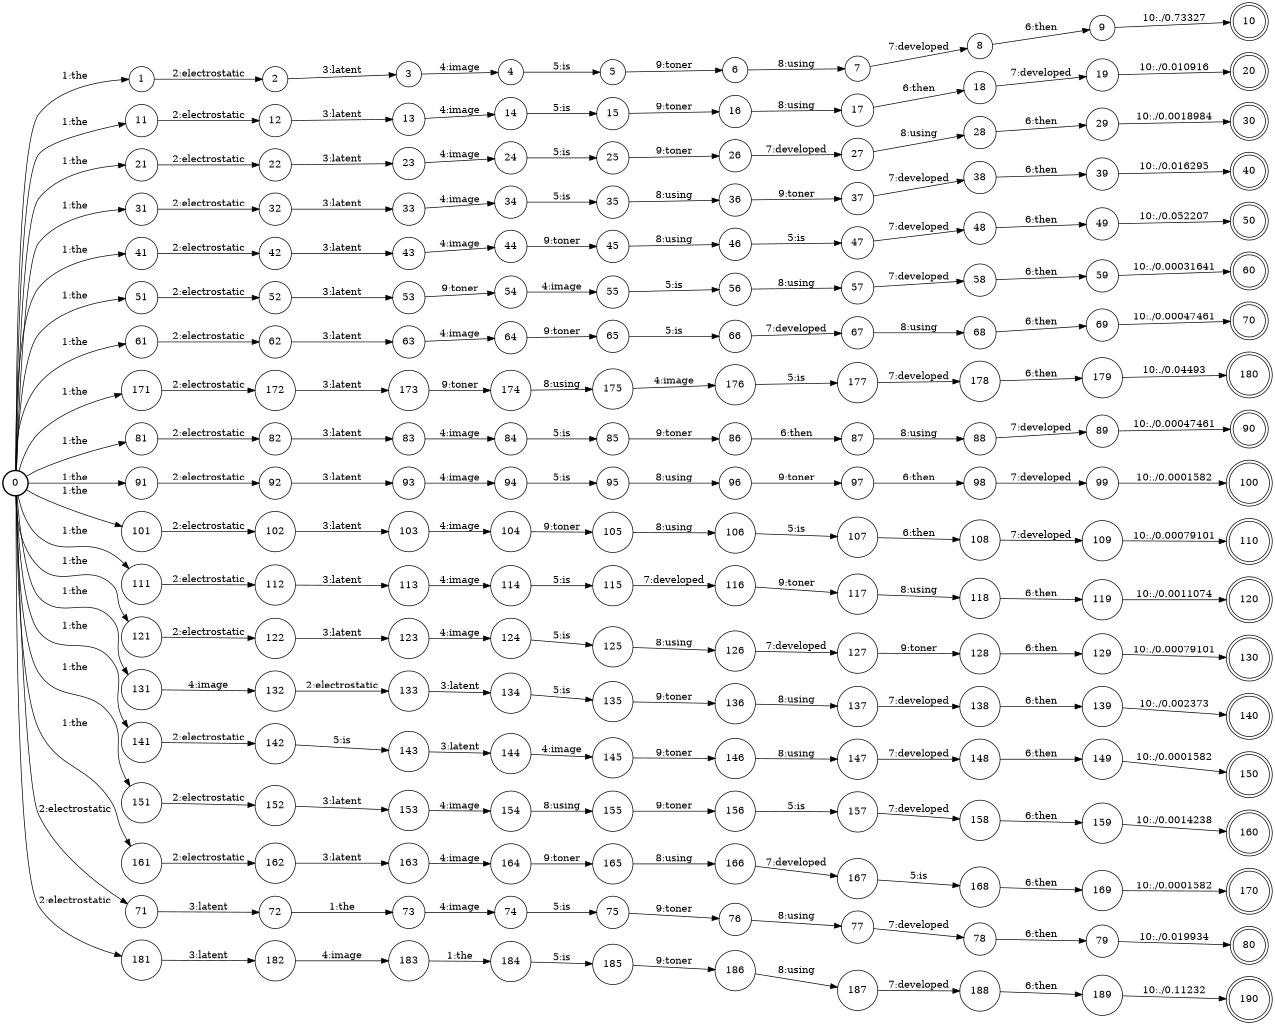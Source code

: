 digraph FST {
rankdir = LR;
size = "8.5,11";
label = "";
center = 1;
orientation = Portrait;
ranksep = "0.4";
nodesep = "0.25";
0 [label = "0", shape = circle, style = bold, fontsize = 14]
	0 -> 1 [label = "1:the", fontsize = 14];
	0 -> 11 [label = "1:the", fontsize = 14];
	0 -> 21 [label = "1:the", fontsize = 14];
	0 -> 31 [label = "1:the", fontsize = 14];
	0 -> 41 [label = "1:the", fontsize = 14];
	0 -> 51 [label = "1:the", fontsize = 14];
	0 -> 61 [label = "1:the", fontsize = 14];
	0 -> 171 [label = "1:the", fontsize = 14];
	0 -> 81 [label = "1:the", fontsize = 14];
	0 -> 91 [label = "1:the", fontsize = 14];
	0 -> 101 [label = "1:the", fontsize = 14];
	0 -> 111 [label = "1:the", fontsize = 14];
	0 -> 121 [label = "1:the", fontsize = 14];
	0 -> 131 [label = "1:the", fontsize = 14];
	0 -> 141 [label = "1:the", fontsize = 14];
	0 -> 151 [label = "1:the", fontsize = 14];
	0 -> 161 [label = "1:the", fontsize = 14];
	0 -> 71 [label = "2:electrostatic", fontsize = 14];
	0 -> 181 [label = "2:electrostatic", fontsize = 14];
1 [label = "1", shape = circle, style = solid, fontsize = 14]
	1 -> 2 [label = "2:electrostatic", fontsize = 14];
2 [label = "2", shape = circle, style = solid, fontsize = 14]
	2 -> 3 [label = "3:latent", fontsize = 14];
3 [label = "3", shape = circle, style = solid, fontsize = 14]
	3 -> 4 [label = "4:image", fontsize = 14];
4 [label = "4", shape = circle, style = solid, fontsize = 14]
	4 -> 5 [label = "5:is", fontsize = 14];
5 [label = "5", shape = circle, style = solid, fontsize = 14]
	5 -> 6 [label = "9:toner", fontsize = 14];
6 [label = "6", shape = circle, style = solid, fontsize = 14]
	6 -> 7 [label = "8:using", fontsize = 14];
7 [label = "7", shape = circle, style = solid, fontsize = 14]
	7 -> 8 [label = "7:developed", fontsize = 14];
8 [label = "8", shape = circle, style = solid, fontsize = 14]
	8 -> 9 [label = "6:then", fontsize = 14];
9 [label = "9", shape = circle, style = solid, fontsize = 14]
	9 -> 10 [label = "10:./0.73327", fontsize = 14];
10 [label = "10", shape = doublecircle, style = solid, fontsize = 14]
11 [label = "11", shape = circle, style = solid, fontsize = 14]
	11 -> 12 [label = "2:electrostatic", fontsize = 14];
12 [label = "12", shape = circle, style = solid, fontsize = 14]
	12 -> 13 [label = "3:latent", fontsize = 14];
13 [label = "13", shape = circle, style = solid, fontsize = 14]
	13 -> 14 [label = "4:image", fontsize = 14];
14 [label = "14", shape = circle, style = solid, fontsize = 14]
	14 -> 15 [label = "5:is", fontsize = 14];
15 [label = "15", shape = circle, style = solid, fontsize = 14]
	15 -> 16 [label = "9:toner", fontsize = 14];
16 [label = "16", shape = circle, style = solid, fontsize = 14]
	16 -> 17 [label = "8:using", fontsize = 14];
17 [label = "17", shape = circle, style = solid, fontsize = 14]
	17 -> 18 [label = "6:then", fontsize = 14];
18 [label = "18", shape = circle, style = solid, fontsize = 14]
	18 -> 19 [label = "7:developed", fontsize = 14];
19 [label = "19", shape = circle, style = solid, fontsize = 14]
	19 -> 20 [label = "10:./0.010916", fontsize = 14];
20 [label = "20", shape = doublecircle, style = solid, fontsize = 14]
21 [label = "21", shape = circle, style = solid, fontsize = 14]
	21 -> 22 [label = "2:electrostatic", fontsize = 14];
22 [label = "22", shape = circle, style = solid, fontsize = 14]
	22 -> 23 [label = "3:latent", fontsize = 14];
23 [label = "23", shape = circle, style = solid, fontsize = 14]
	23 -> 24 [label = "4:image", fontsize = 14];
24 [label = "24", shape = circle, style = solid, fontsize = 14]
	24 -> 25 [label = "5:is", fontsize = 14];
25 [label = "25", shape = circle, style = solid, fontsize = 14]
	25 -> 26 [label = "9:toner", fontsize = 14];
26 [label = "26", shape = circle, style = solid, fontsize = 14]
	26 -> 27 [label = "7:developed", fontsize = 14];
27 [label = "27", shape = circle, style = solid, fontsize = 14]
	27 -> 28 [label = "8:using", fontsize = 14];
28 [label = "28", shape = circle, style = solid, fontsize = 14]
	28 -> 29 [label = "6:then", fontsize = 14];
29 [label = "29", shape = circle, style = solid, fontsize = 14]
	29 -> 30 [label = "10:./0.0018984", fontsize = 14];
30 [label = "30", shape = doublecircle, style = solid, fontsize = 14]
31 [label = "31", shape = circle, style = solid, fontsize = 14]
	31 -> 32 [label = "2:electrostatic", fontsize = 14];
32 [label = "32", shape = circle, style = solid, fontsize = 14]
	32 -> 33 [label = "3:latent", fontsize = 14];
33 [label = "33", shape = circle, style = solid, fontsize = 14]
	33 -> 34 [label = "4:image", fontsize = 14];
34 [label = "34", shape = circle, style = solid, fontsize = 14]
	34 -> 35 [label = "5:is", fontsize = 14];
35 [label = "35", shape = circle, style = solid, fontsize = 14]
	35 -> 36 [label = "8:using", fontsize = 14];
36 [label = "36", shape = circle, style = solid, fontsize = 14]
	36 -> 37 [label = "9:toner", fontsize = 14];
37 [label = "37", shape = circle, style = solid, fontsize = 14]
	37 -> 38 [label = "7:developed", fontsize = 14];
38 [label = "38", shape = circle, style = solid, fontsize = 14]
	38 -> 39 [label = "6:then", fontsize = 14];
39 [label = "39", shape = circle, style = solid, fontsize = 14]
	39 -> 40 [label = "10:./0.016295", fontsize = 14];
40 [label = "40", shape = doublecircle, style = solid, fontsize = 14]
41 [label = "41", shape = circle, style = solid, fontsize = 14]
	41 -> 42 [label = "2:electrostatic", fontsize = 14];
42 [label = "42", shape = circle, style = solid, fontsize = 14]
	42 -> 43 [label = "3:latent", fontsize = 14];
43 [label = "43", shape = circle, style = solid, fontsize = 14]
	43 -> 44 [label = "4:image", fontsize = 14];
44 [label = "44", shape = circle, style = solid, fontsize = 14]
	44 -> 45 [label = "9:toner", fontsize = 14];
45 [label = "45", shape = circle, style = solid, fontsize = 14]
	45 -> 46 [label = "8:using", fontsize = 14];
46 [label = "46", shape = circle, style = solid, fontsize = 14]
	46 -> 47 [label = "5:is", fontsize = 14];
47 [label = "47", shape = circle, style = solid, fontsize = 14]
	47 -> 48 [label = "7:developed", fontsize = 14];
48 [label = "48", shape = circle, style = solid, fontsize = 14]
	48 -> 49 [label = "6:then", fontsize = 14];
49 [label = "49", shape = circle, style = solid, fontsize = 14]
	49 -> 50 [label = "10:./0.052207", fontsize = 14];
50 [label = "50", shape = doublecircle, style = solid, fontsize = 14]
51 [label = "51", shape = circle, style = solid, fontsize = 14]
	51 -> 52 [label = "2:electrostatic", fontsize = 14];
52 [label = "52", shape = circle, style = solid, fontsize = 14]
	52 -> 53 [label = "3:latent", fontsize = 14];
53 [label = "53", shape = circle, style = solid, fontsize = 14]
	53 -> 54 [label = "9:toner", fontsize = 14];
54 [label = "54", shape = circle, style = solid, fontsize = 14]
	54 -> 55 [label = "4:image", fontsize = 14];
55 [label = "55", shape = circle, style = solid, fontsize = 14]
	55 -> 56 [label = "5:is", fontsize = 14];
56 [label = "56", shape = circle, style = solid, fontsize = 14]
	56 -> 57 [label = "8:using", fontsize = 14];
57 [label = "57", shape = circle, style = solid, fontsize = 14]
	57 -> 58 [label = "7:developed", fontsize = 14];
58 [label = "58", shape = circle, style = solid, fontsize = 14]
	58 -> 59 [label = "6:then", fontsize = 14];
59 [label = "59", shape = circle, style = solid, fontsize = 14]
	59 -> 60 [label = "10:./0.00031641", fontsize = 14];
60 [label = "60", shape = doublecircle, style = solid, fontsize = 14]
61 [label = "61", shape = circle, style = solid, fontsize = 14]
	61 -> 62 [label = "2:electrostatic", fontsize = 14];
62 [label = "62", shape = circle, style = solid, fontsize = 14]
	62 -> 63 [label = "3:latent", fontsize = 14];
63 [label = "63", shape = circle, style = solid, fontsize = 14]
	63 -> 64 [label = "4:image", fontsize = 14];
64 [label = "64", shape = circle, style = solid, fontsize = 14]
	64 -> 65 [label = "9:toner", fontsize = 14];
65 [label = "65", shape = circle, style = solid, fontsize = 14]
	65 -> 66 [label = "5:is", fontsize = 14];
66 [label = "66", shape = circle, style = solid, fontsize = 14]
	66 -> 67 [label = "7:developed", fontsize = 14];
67 [label = "67", shape = circle, style = solid, fontsize = 14]
	67 -> 68 [label = "8:using", fontsize = 14];
68 [label = "68", shape = circle, style = solid, fontsize = 14]
	68 -> 69 [label = "6:then", fontsize = 14];
69 [label = "69", shape = circle, style = solid, fontsize = 14]
	69 -> 70 [label = "10:./0.00047461", fontsize = 14];
70 [label = "70", shape = doublecircle, style = solid, fontsize = 14]
71 [label = "71", shape = circle, style = solid, fontsize = 14]
	71 -> 72 [label = "3:latent", fontsize = 14];
72 [label = "72", shape = circle, style = solid, fontsize = 14]
	72 -> 73 [label = "1:the", fontsize = 14];
73 [label = "73", shape = circle, style = solid, fontsize = 14]
	73 -> 74 [label = "4:image", fontsize = 14];
74 [label = "74", shape = circle, style = solid, fontsize = 14]
	74 -> 75 [label = "5:is", fontsize = 14];
75 [label = "75", shape = circle, style = solid, fontsize = 14]
	75 -> 76 [label = "9:toner", fontsize = 14];
76 [label = "76", shape = circle, style = solid, fontsize = 14]
	76 -> 77 [label = "8:using", fontsize = 14];
77 [label = "77", shape = circle, style = solid, fontsize = 14]
	77 -> 78 [label = "7:developed", fontsize = 14];
78 [label = "78", shape = circle, style = solid, fontsize = 14]
	78 -> 79 [label = "6:then", fontsize = 14];
79 [label = "79", shape = circle, style = solid, fontsize = 14]
	79 -> 80 [label = "10:./0.019934", fontsize = 14];
80 [label = "80", shape = doublecircle, style = solid, fontsize = 14]
81 [label = "81", shape = circle, style = solid, fontsize = 14]
	81 -> 82 [label = "2:electrostatic", fontsize = 14];
82 [label = "82", shape = circle, style = solid, fontsize = 14]
	82 -> 83 [label = "3:latent", fontsize = 14];
83 [label = "83", shape = circle, style = solid, fontsize = 14]
	83 -> 84 [label = "4:image", fontsize = 14];
84 [label = "84", shape = circle, style = solid, fontsize = 14]
	84 -> 85 [label = "5:is", fontsize = 14];
85 [label = "85", shape = circle, style = solid, fontsize = 14]
	85 -> 86 [label = "9:toner", fontsize = 14];
86 [label = "86", shape = circle, style = solid, fontsize = 14]
	86 -> 87 [label = "6:then", fontsize = 14];
87 [label = "87", shape = circle, style = solid, fontsize = 14]
	87 -> 88 [label = "8:using", fontsize = 14];
88 [label = "88", shape = circle, style = solid, fontsize = 14]
	88 -> 89 [label = "7:developed", fontsize = 14];
89 [label = "89", shape = circle, style = solid, fontsize = 14]
	89 -> 90 [label = "10:./0.00047461", fontsize = 14];
90 [label = "90", shape = doublecircle, style = solid, fontsize = 14]
91 [label = "91", shape = circle, style = solid, fontsize = 14]
	91 -> 92 [label = "2:electrostatic", fontsize = 14];
92 [label = "92", shape = circle, style = solid, fontsize = 14]
	92 -> 93 [label = "3:latent", fontsize = 14];
93 [label = "93", shape = circle, style = solid, fontsize = 14]
	93 -> 94 [label = "4:image", fontsize = 14];
94 [label = "94", shape = circle, style = solid, fontsize = 14]
	94 -> 95 [label = "5:is", fontsize = 14];
95 [label = "95", shape = circle, style = solid, fontsize = 14]
	95 -> 96 [label = "8:using", fontsize = 14];
96 [label = "96", shape = circle, style = solid, fontsize = 14]
	96 -> 97 [label = "9:toner", fontsize = 14];
97 [label = "97", shape = circle, style = solid, fontsize = 14]
	97 -> 98 [label = "6:then", fontsize = 14];
98 [label = "98", shape = circle, style = solid, fontsize = 14]
	98 -> 99 [label = "7:developed", fontsize = 14];
99 [label = "99", shape = circle, style = solid, fontsize = 14]
	99 -> 100 [label = "10:./0.0001582", fontsize = 14];
100 [label = "100", shape = doublecircle, style = solid, fontsize = 14]
101 [label = "101", shape = circle, style = solid, fontsize = 14]
	101 -> 102 [label = "2:electrostatic", fontsize = 14];
102 [label = "102", shape = circle, style = solid, fontsize = 14]
	102 -> 103 [label = "3:latent", fontsize = 14];
103 [label = "103", shape = circle, style = solid, fontsize = 14]
	103 -> 104 [label = "4:image", fontsize = 14];
104 [label = "104", shape = circle, style = solid, fontsize = 14]
	104 -> 105 [label = "9:toner", fontsize = 14];
105 [label = "105", shape = circle, style = solid, fontsize = 14]
	105 -> 106 [label = "8:using", fontsize = 14];
106 [label = "106", shape = circle, style = solid, fontsize = 14]
	106 -> 107 [label = "5:is", fontsize = 14];
107 [label = "107", shape = circle, style = solid, fontsize = 14]
	107 -> 108 [label = "6:then", fontsize = 14];
108 [label = "108", shape = circle, style = solid, fontsize = 14]
	108 -> 109 [label = "7:developed", fontsize = 14];
109 [label = "109", shape = circle, style = solid, fontsize = 14]
	109 -> 110 [label = "10:./0.00079101", fontsize = 14];
110 [label = "110", shape = doublecircle, style = solid, fontsize = 14]
111 [label = "111", shape = circle, style = solid, fontsize = 14]
	111 -> 112 [label = "2:electrostatic", fontsize = 14];
112 [label = "112", shape = circle, style = solid, fontsize = 14]
	112 -> 113 [label = "3:latent", fontsize = 14];
113 [label = "113", shape = circle, style = solid, fontsize = 14]
	113 -> 114 [label = "4:image", fontsize = 14];
114 [label = "114", shape = circle, style = solid, fontsize = 14]
	114 -> 115 [label = "5:is", fontsize = 14];
115 [label = "115", shape = circle, style = solid, fontsize = 14]
	115 -> 116 [label = "7:developed", fontsize = 14];
116 [label = "116", shape = circle, style = solid, fontsize = 14]
	116 -> 117 [label = "9:toner", fontsize = 14];
117 [label = "117", shape = circle, style = solid, fontsize = 14]
	117 -> 118 [label = "8:using", fontsize = 14];
118 [label = "118", shape = circle, style = solid, fontsize = 14]
	118 -> 119 [label = "6:then", fontsize = 14];
119 [label = "119", shape = circle, style = solid, fontsize = 14]
	119 -> 120 [label = "10:./0.0011074", fontsize = 14];
120 [label = "120", shape = doublecircle, style = solid, fontsize = 14]
121 [label = "121", shape = circle, style = solid, fontsize = 14]
	121 -> 122 [label = "2:electrostatic", fontsize = 14];
122 [label = "122", shape = circle, style = solid, fontsize = 14]
	122 -> 123 [label = "3:latent", fontsize = 14];
123 [label = "123", shape = circle, style = solid, fontsize = 14]
	123 -> 124 [label = "4:image", fontsize = 14];
124 [label = "124", shape = circle, style = solid, fontsize = 14]
	124 -> 125 [label = "5:is", fontsize = 14];
125 [label = "125", shape = circle, style = solid, fontsize = 14]
	125 -> 126 [label = "8:using", fontsize = 14];
126 [label = "126", shape = circle, style = solid, fontsize = 14]
	126 -> 127 [label = "7:developed", fontsize = 14];
127 [label = "127", shape = circle, style = solid, fontsize = 14]
	127 -> 128 [label = "9:toner", fontsize = 14];
128 [label = "128", shape = circle, style = solid, fontsize = 14]
	128 -> 129 [label = "6:then", fontsize = 14];
129 [label = "129", shape = circle, style = solid, fontsize = 14]
	129 -> 130 [label = "10:./0.00079101", fontsize = 14];
130 [label = "130", shape = doublecircle, style = solid, fontsize = 14]
131 [label = "131", shape = circle, style = solid, fontsize = 14]
	131 -> 132 [label = "4:image", fontsize = 14];
132 [label = "132", shape = circle, style = solid, fontsize = 14]
	132 -> 133 [label = "2:electrostatic", fontsize = 14];
133 [label = "133", shape = circle, style = solid, fontsize = 14]
	133 -> 134 [label = "3:latent", fontsize = 14];
134 [label = "134", shape = circle, style = solid, fontsize = 14]
	134 -> 135 [label = "5:is", fontsize = 14];
135 [label = "135", shape = circle, style = solid, fontsize = 14]
	135 -> 136 [label = "9:toner", fontsize = 14];
136 [label = "136", shape = circle, style = solid, fontsize = 14]
	136 -> 137 [label = "8:using", fontsize = 14];
137 [label = "137", shape = circle, style = solid, fontsize = 14]
	137 -> 138 [label = "7:developed", fontsize = 14];
138 [label = "138", shape = circle, style = solid, fontsize = 14]
	138 -> 139 [label = "6:then", fontsize = 14];
139 [label = "139", shape = circle, style = solid, fontsize = 14]
	139 -> 140 [label = "10:./0.002373", fontsize = 14];
140 [label = "140", shape = doublecircle, style = solid, fontsize = 14]
141 [label = "141", shape = circle, style = solid, fontsize = 14]
	141 -> 142 [label = "2:electrostatic", fontsize = 14];
142 [label = "142", shape = circle, style = solid, fontsize = 14]
	142 -> 143 [label = "5:is", fontsize = 14];
143 [label = "143", shape = circle, style = solid, fontsize = 14]
	143 -> 144 [label = "3:latent", fontsize = 14];
144 [label = "144", shape = circle, style = solid, fontsize = 14]
	144 -> 145 [label = "4:image", fontsize = 14];
145 [label = "145", shape = circle, style = solid, fontsize = 14]
	145 -> 146 [label = "9:toner", fontsize = 14];
146 [label = "146", shape = circle, style = solid, fontsize = 14]
	146 -> 147 [label = "8:using", fontsize = 14];
147 [label = "147", shape = circle, style = solid, fontsize = 14]
	147 -> 148 [label = "7:developed", fontsize = 14];
148 [label = "148", shape = circle, style = solid, fontsize = 14]
	148 -> 149 [label = "6:then", fontsize = 14];
149 [label = "149", shape = circle, style = solid, fontsize = 14]
	149 -> 150 [label = "10:./0.0001582", fontsize = 14];
150 [label = "150", shape = doublecircle, style = solid, fontsize = 14]
151 [label = "151", shape = circle, style = solid, fontsize = 14]
	151 -> 152 [label = "2:electrostatic", fontsize = 14];
152 [label = "152", shape = circle, style = solid, fontsize = 14]
	152 -> 153 [label = "3:latent", fontsize = 14];
153 [label = "153", shape = circle, style = solid, fontsize = 14]
	153 -> 154 [label = "4:image", fontsize = 14];
154 [label = "154", shape = circle, style = solid, fontsize = 14]
	154 -> 155 [label = "8:using", fontsize = 14];
155 [label = "155", shape = circle, style = solid, fontsize = 14]
	155 -> 156 [label = "9:toner", fontsize = 14];
156 [label = "156", shape = circle, style = solid, fontsize = 14]
	156 -> 157 [label = "5:is", fontsize = 14];
157 [label = "157", shape = circle, style = solid, fontsize = 14]
	157 -> 158 [label = "7:developed", fontsize = 14];
158 [label = "158", shape = circle, style = solid, fontsize = 14]
	158 -> 159 [label = "6:then", fontsize = 14];
159 [label = "159", shape = circle, style = solid, fontsize = 14]
	159 -> 160 [label = "10:./0.0014238", fontsize = 14];
160 [label = "160", shape = doublecircle, style = solid, fontsize = 14]
161 [label = "161", shape = circle, style = solid, fontsize = 14]
	161 -> 162 [label = "2:electrostatic", fontsize = 14];
162 [label = "162", shape = circle, style = solid, fontsize = 14]
	162 -> 163 [label = "3:latent", fontsize = 14];
163 [label = "163", shape = circle, style = solid, fontsize = 14]
	163 -> 164 [label = "4:image", fontsize = 14];
164 [label = "164", shape = circle, style = solid, fontsize = 14]
	164 -> 165 [label = "9:toner", fontsize = 14];
165 [label = "165", shape = circle, style = solid, fontsize = 14]
	165 -> 166 [label = "8:using", fontsize = 14];
166 [label = "166", shape = circle, style = solid, fontsize = 14]
	166 -> 167 [label = "7:developed", fontsize = 14];
167 [label = "167", shape = circle, style = solid, fontsize = 14]
	167 -> 168 [label = "5:is", fontsize = 14];
168 [label = "168", shape = circle, style = solid, fontsize = 14]
	168 -> 169 [label = "6:then", fontsize = 14];
169 [label = "169", shape = circle, style = solid, fontsize = 14]
	169 -> 170 [label = "10:./0.0001582", fontsize = 14];
170 [label = "170", shape = doublecircle, style = solid, fontsize = 14]
171 [label = "171", shape = circle, style = solid, fontsize = 14]
	171 -> 172 [label = "2:electrostatic", fontsize = 14];
172 [label = "172", shape = circle, style = solid, fontsize = 14]
	172 -> 173 [label = "3:latent", fontsize = 14];
173 [label = "173", shape = circle, style = solid, fontsize = 14]
	173 -> 174 [label = "9:toner", fontsize = 14];
174 [label = "174", shape = circle, style = solid, fontsize = 14]
	174 -> 175 [label = "8:using", fontsize = 14];
175 [label = "175", shape = circle, style = solid, fontsize = 14]
	175 -> 176 [label = "4:image", fontsize = 14];
176 [label = "176", shape = circle, style = solid, fontsize = 14]
	176 -> 177 [label = "5:is", fontsize = 14];
177 [label = "177", shape = circle, style = solid, fontsize = 14]
	177 -> 178 [label = "7:developed", fontsize = 14];
178 [label = "178", shape = circle, style = solid, fontsize = 14]
	178 -> 179 [label = "6:then", fontsize = 14];
179 [label = "179", shape = circle, style = solid, fontsize = 14]
	179 -> 180 [label = "10:./0.04493", fontsize = 14];
180 [label = "180", shape = doublecircle, style = solid, fontsize = 14]
181 [label = "181", shape = circle, style = solid, fontsize = 14]
	181 -> 182 [label = "3:latent", fontsize = 14];
182 [label = "182", shape = circle, style = solid, fontsize = 14]
	182 -> 183 [label = "4:image", fontsize = 14];
183 [label = "183", shape = circle, style = solid, fontsize = 14]
	183 -> 184 [label = "1:the", fontsize = 14];
184 [label = "184", shape = circle, style = solid, fontsize = 14]
	184 -> 185 [label = "5:is", fontsize = 14];
185 [label = "185", shape = circle, style = solid, fontsize = 14]
	185 -> 186 [label = "9:toner", fontsize = 14];
186 [label = "186", shape = circle, style = solid, fontsize = 14]
	186 -> 187 [label = "8:using", fontsize = 14];
187 [label = "187", shape = circle, style = solid, fontsize = 14]
	187 -> 188 [label = "7:developed", fontsize = 14];
188 [label = "188", shape = circle, style = solid, fontsize = 14]
	188 -> 189 [label = "6:then", fontsize = 14];
189 [label = "189", shape = circle, style = solid, fontsize = 14]
	189 -> 190 [label = "10:./0.11232", fontsize = 14];
190 [label = "190", shape = doublecircle, style = solid, fontsize = 14]
}
